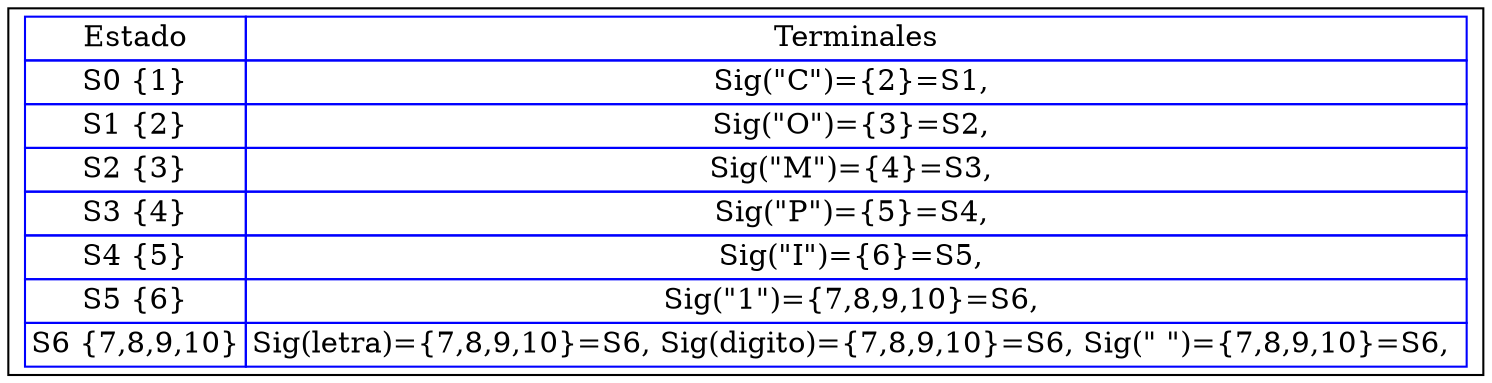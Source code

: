 digraph G{
rankdir=UD
node[shape=box]
concentrate=true
nodo0 [ label =<<table border='0' cellborder='1' color='blue' cellspacing='0'>
<tr><td>Estado</td><td>Terminales</td></tr>

<tr><td>S0 {1}</td><td>Sig("C")={2}=S1, </td></tr>

<tr><td>S1 {2}</td><td>Sig("O")={3}=S2, </td></tr>

<tr><td>S2 {3}</td><td>Sig("M")={4}=S3, </td></tr>

<tr><td>S3 {4}</td><td>Sig("P")={5}=S4, </td></tr>

<tr><td>S4 {5}</td><td>Sig("I")={6}=S5, </td></tr>

<tr><td>S5 {6}</td><td>Sig("1")={7,8,9,10}=S6, </td></tr>

<tr><td>S6 {7,8,9,10}</td><td>Sig(letra)={7,8,9,10}=S6, Sig(digito)={7,8,9,10}=S6, Sig(" ")={7,8,9,10}=S6, </td></tr>

</table>
>];

}
